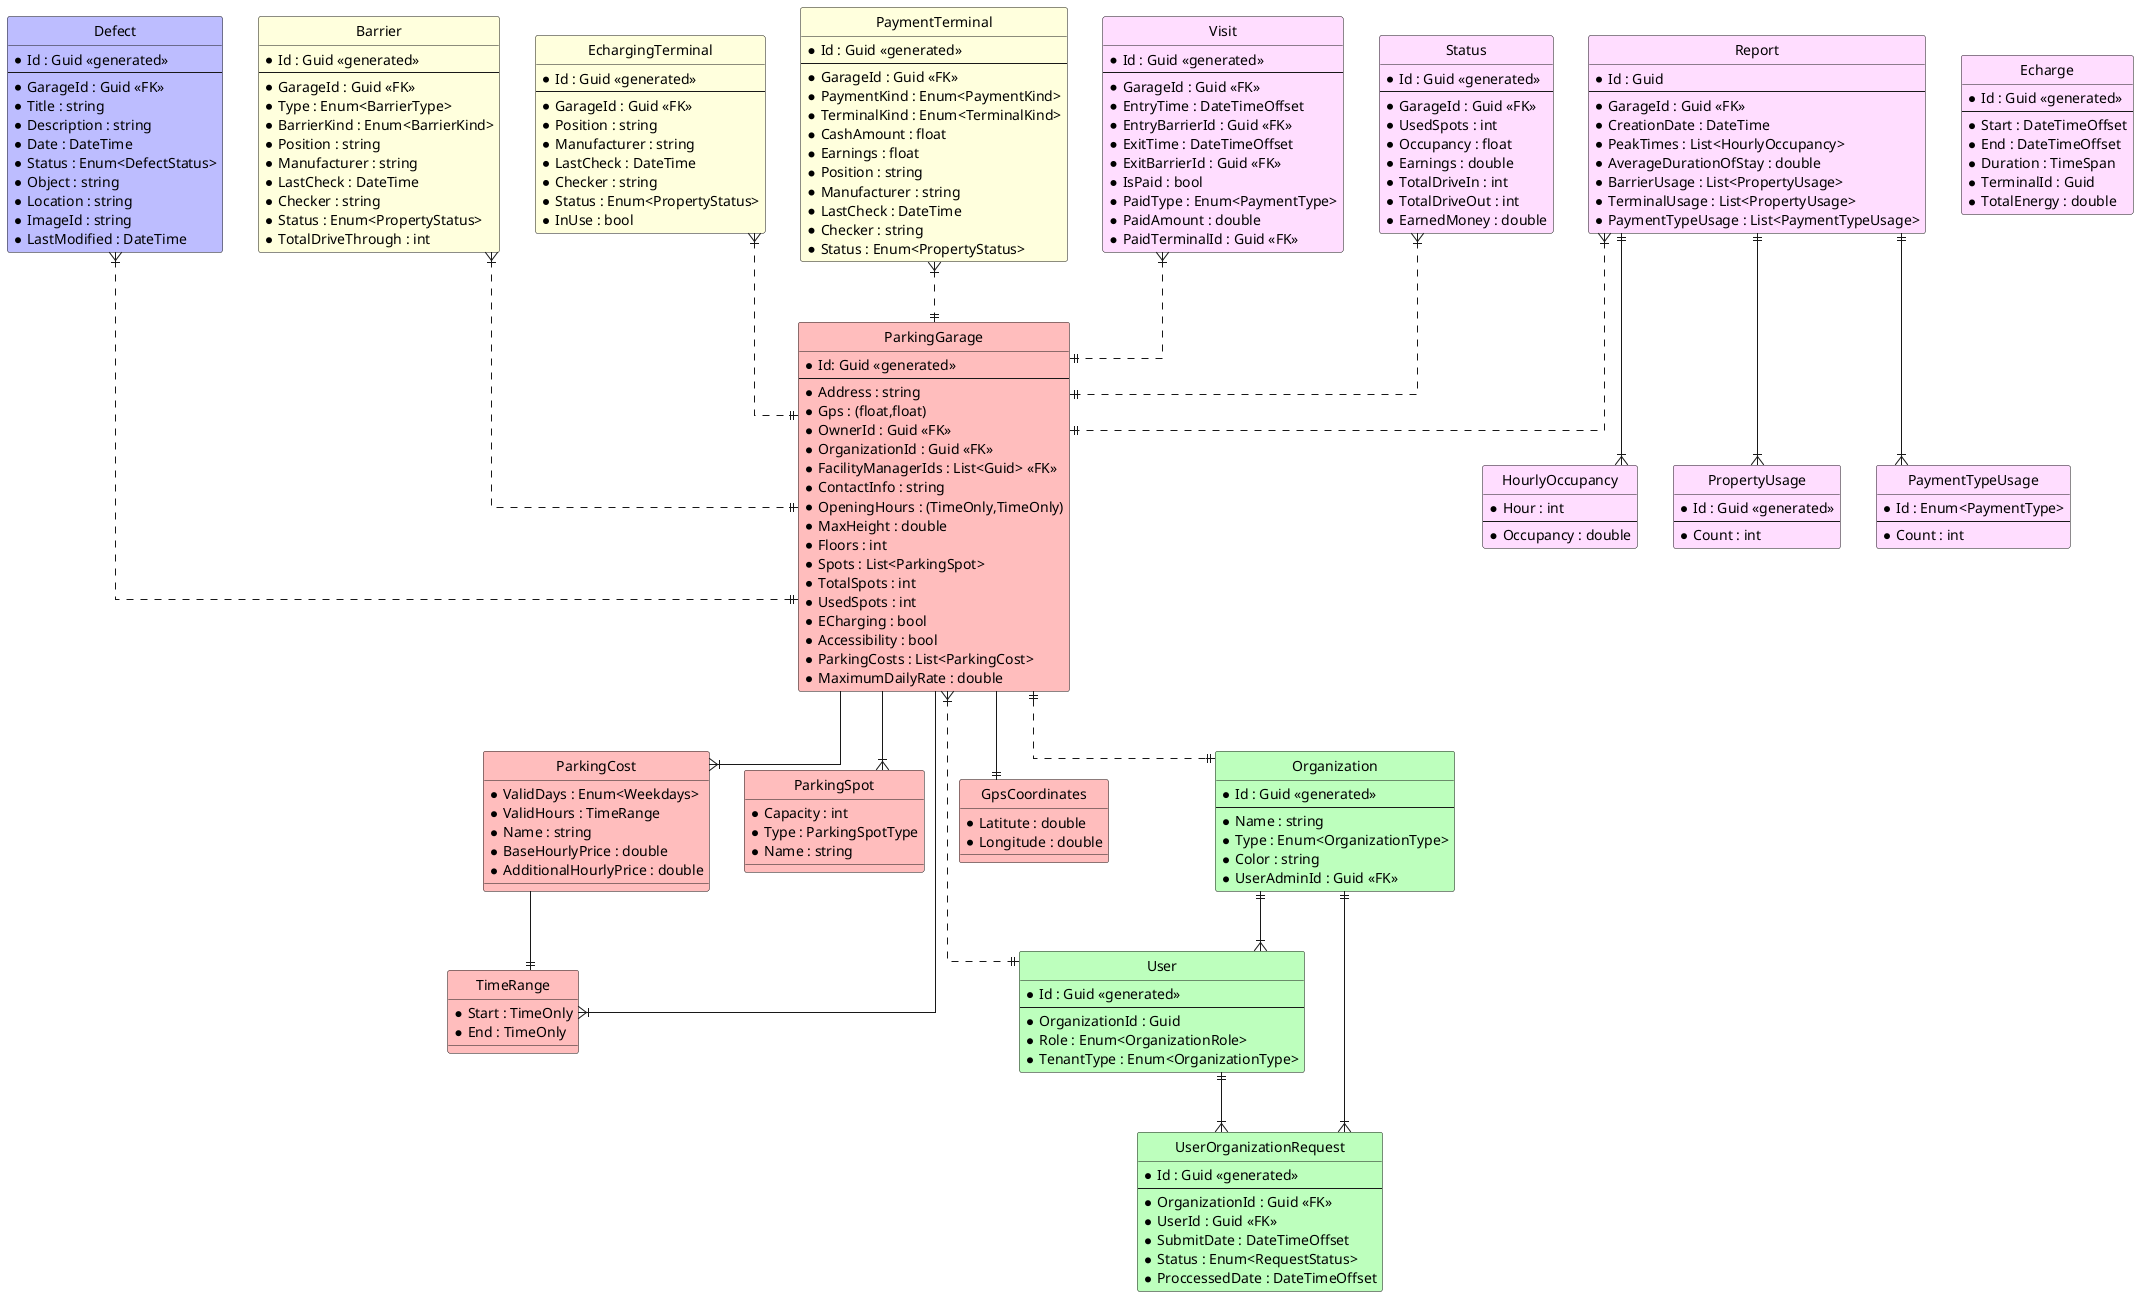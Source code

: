 @startuml
' verstecke das E im Entitäten-Titel
hide circle

' verhindere Probleme mit gewinkelten Krähenfüßen
skinparam linetype ortho

entity "ParkingGarage" as garage #FFBDBD {
  *Id: Guid <<generated>>
  ---
  *Address : string
  *Gps : (float,float)
  *OwnerId : Guid <<FK>>
  *OrganizationId : Guid <<FK>>
  *FacilityManagerIds : List<Guid> <<FK>>
  *ContactInfo : string
  *OpeningHours : (TimeOnly,TimeOnly)
  *MaxHeight : double
  *Floors : int
  *Spots : List<ParkingSpot>
  *TotalSpots : int
  *UsedSpots : int
  *ECharging : bool
  *Accessibility : bool
  *ParkingCosts : List<ParkingCost>
  *MaximumDailyRate : double
}

entity "TimeRange" as tr #FFBDBD {
  *Start : TimeOnly
  *End : TimeOnly
}

entity "ParkingCost" as cost #FFBDBD {
  *ValidDays : Enum<Weekdays>
  *ValidHours : TimeRange
  *Name : string
  *BaseHourlyPrice : double
  *AdditionalHourlyPrice : double
}

entity "ParkingSpot" as spot #FFBDBD {
  *Capacity : int
  *Type : ParkingSpotType
  *Name : string
}

entity "GpsCoordinates" as gps #FFBDBD {
  *Latitute : double
  *Longitude : double
}

entity "User" as user #BDFFBD {
  *Id : Guid <<generated>>
  ---
  *OrganizationId : Guid
  *Role : Enum<OrganizationRole>
  *TenantType : Enum<OrganizationType>
}

entity "Organization" as org #BDFFBD {
  *Id : Guid <<generated>>
  ---
  *Name : string
  *Type : Enum<OrganizationType>
  *Color : string
  *UserAdminId : Guid <<FK>>
}

entity "UserOrganizationRequest" as req #BDFFBD {
  *Id : Guid <<generated>>
  ---
  *OrganizationId : Guid <<FK>>
  *UserId : Guid <<FK>>
  *SubmitDate : DateTimeOffset
  *Status : Enum<RequestStatus>
  *ProccessedDate : DateTimeOffset
}

entity "Defect" as defect #BDBDFF {
  *Id : Guid <<generated>>
  ---
  *GarageId : Guid <<FK>>
  *Title : string
  *Description : string
  *Date : DateTime
  *Status : Enum<DefectStatus>
  *Object : string
  *Location : string
  *ImageId : string
  *LastModified : DateTime
}

entity "Barrier" as barrier #ffd {
  *Id : Guid <<generated>>
  ---
  *GarageId : Guid <<FK>>
  *Type : Enum<BarrierType>
  *BarrierKind : Enum<BarrierKind>
  *Position : string
  *Manufacturer : string
  *LastCheck : DateTime
  *Checker : string
  *Status : Enum<PropertyStatus>
  *TotalDriveThrough : int
}

entity "EchargingTerminal" as echarge #ffd {
  *Id : Guid <<generated>>
  ---
  *GarageId : Guid <<FK>>
  *Position : string
  *Manufacturer : string
  *LastCheck : DateTime
  *Checker : string
  *Status : Enum<PropertyStatus>
  *InUse : bool
}

entity "PaymentTerminal" as payment #ffd {
  *Id : Guid <<generated>>
  ---
  *GarageId : Guid <<FK>>
  *PaymentKind : Enum<PaymentKind>
  *TerminalKind : Enum<TerminalKind>
  *CashAmount : float
  *Earnings : float
  *Position : string
  *Manufacturer : string
  *LastCheck : DateTime
  *Checker : string
  *Status : Enum<PropertyStatus>
}

entity "Visit" as visit #fdf {
  *Id : Guid <<generated>>
  ---
  *GarageId : Guid <<FK>>
  *EntryTime : DateTimeOffset
  *EntryBarrierId : Guid <<FK>>
  *ExitTime : DateTimeOffset
  *ExitBarrierId : Guid <<FK>>
  *IsPaid : bool
  *PaidType : Enum<PaymentType>
  *PaidAmount : double
  *PaidTerminalId : Guid <<FK>>
}

entity "Status" as status #fdf {
  *Id : Guid <<generated>>
  ---
  *GarageId : Guid <<FK>>
  *UsedSpots : int
  *Occupancy : float
  *Earnings : double
  *TotalDriveIn : int
  *TotalDriveOut : int
  *EarnedMoney : double
}

entity "Report" as report #fdf {
  *Id : Guid
  ---
  *GarageId : Guid <<FK>>
  *CreationDate : DateTime
  *PeakTimes : List<HourlyOccupancy>
  *AverageDurationOfStay : double
  *BarrierUsage : List<PropertyUsage>
  *TerminalUsage : List<PropertyUsage>
  *PaymentTypeUsage : List<PaymentTypeUsage>
}

entity "HourlyOccupancy" as hourly #fdf {
  *Hour : int
  ---
  *Occupancy : double
}

entity "PropertyUsage" as property #fdf {
  *Id : Guid <<generated>>
  ---
  *Count : int
}

entity "PaymentTypeUsage" as paymenttype #fdf {
  *Id : Enum<PaymentType>
  ---
  *Count : int
}

entity "Echarge" #fdf {
  *Id : Guid <<generated>>
  ---
  *Start : DateTimeOffset
  *End : DateTimeOffset
  *Duration : TimeSpan
  *TerminalId : Guid
  *TotalEnergy : double
}

garage --|{ tr
garage --|{ cost
garage --|{ spot
garage --|| gps
cost --|| tr
garage }|..|| user
garage ||..|| org

org ||--|{ user
user ||--|{ req
org ||--|{ req

defect }|..|| garage

barrier }|..|| garage
echarge }|..|| garage
payment }|..|| garage

visit }|..|| garage
status }|..|| garage
report }|..|| garage
report ||--|{ hourly
report ||--|{ property
report ||--|{ paymenttype
@enduml